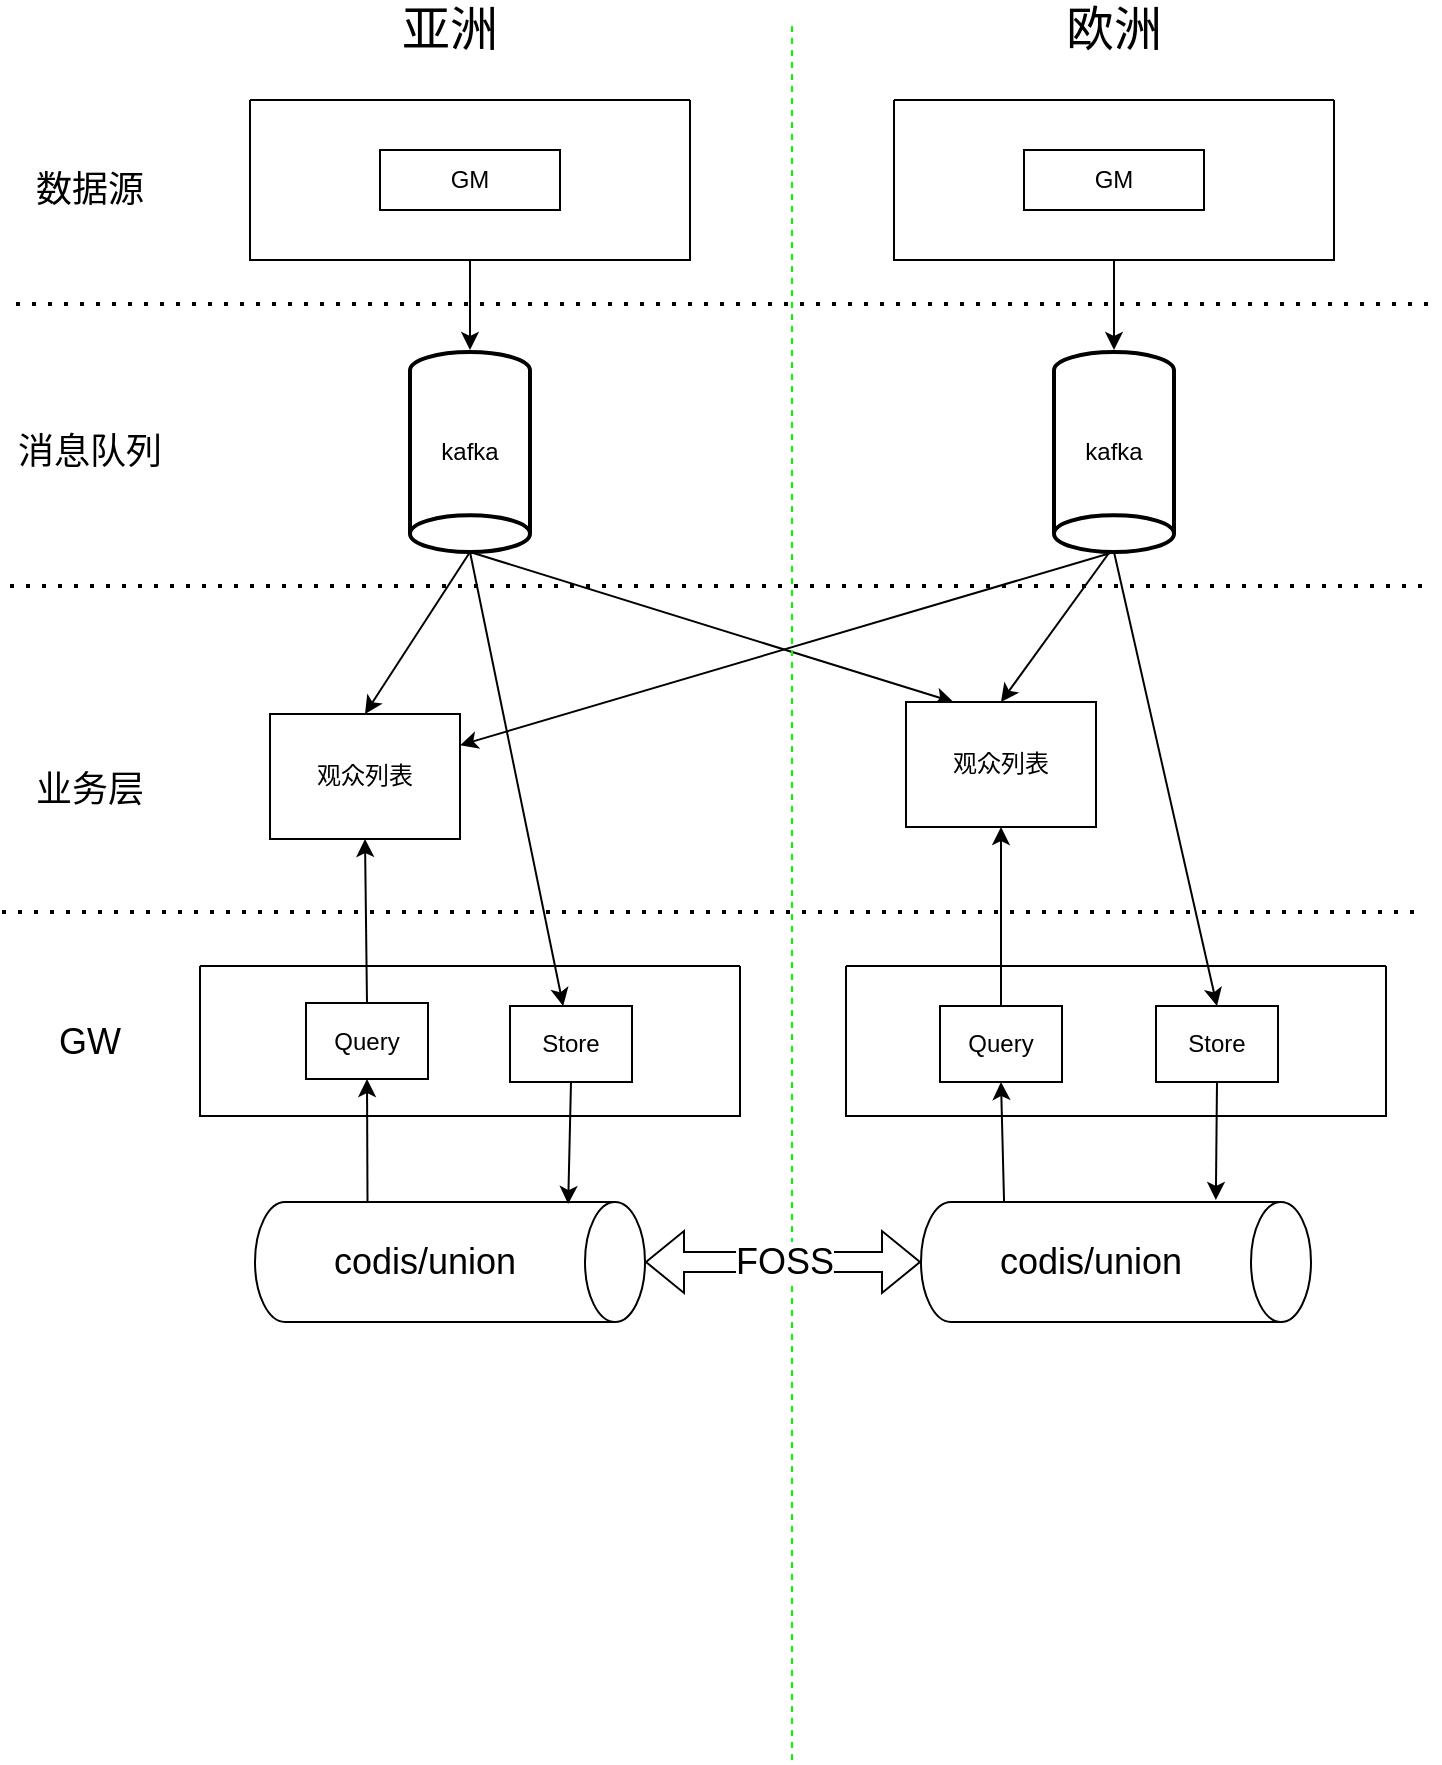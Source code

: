 <mxfile version="16.5.6" type="github">
  <diagram id="gsZYS-V4wySIiN6geGYU" name="Page-1">
    <mxGraphModel dx="1422" dy="771" grid="0" gridSize="10" guides="1" tooltips="1" connect="1" arrows="1" fold="1" page="1" pageScale="1" pageWidth="827" pageHeight="1169" math="0" shadow="0">
      <root>
        <mxCell id="0" />
        <mxCell id="1" parent="0" />
        <mxCell id="m6_ld3KDYOjiRSKoo81R-40" style="edgeStyle=orthogonalEdgeStyle;rounded=0;orthogonalLoop=1;jettySize=auto;html=1;exitX=0.5;exitY=1;exitDx=0;exitDy=0;entryX=0.5;entryY=0;entryDx=0;entryDy=0;" edge="1" parent="1" source="m6_ld3KDYOjiRSKoo81R-1">
          <mxGeometry relative="1" as="geometry">
            <mxPoint x="290" y="225" as="targetPoint" />
          </mxGeometry>
        </mxCell>
        <mxCell id="m6_ld3KDYOjiRSKoo81R-1" value="" style="swimlane;startSize=0;" vertex="1" parent="1">
          <mxGeometry x="180" y="100" width="220" height="80" as="geometry" />
        </mxCell>
        <mxCell id="m6_ld3KDYOjiRSKoo81R-2" value="GM" style="rounded=0;whiteSpace=wrap;html=1;" vertex="1" parent="m6_ld3KDYOjiRSKoo81R-1">
          <mxGeometry x="65" y="25" width="90" height="30" as="geometry" />
        </mxCell>
        <mxCell id="m6_ld3KDYOjiRSKoo81R-49" style="rounded=0;orthogonalLoop=1;jettySize=auto;html=1;exitX=1;exitY=0.5;exitDx=0;exitDy=0;exitPerimeter=0;entryX=0.5;entryY=0;entryDx=0;entryDy=0;fontSize=18;" edge="1" parent="1" source="m6_ld3KDYOjiRSKoo81R-11" target="m6_ld3KDYOjiRSKoo81R-110">
          <mxGeometry relative="1" as="geometry">
            <mxPoint x="238.5" y="425.5" as="targetPoint" />
          </mxGeometry>
        </mxCell>
        <mxCell id="m6_ld3KDYOjiRSKoo81R-94" style="edgeStyle=none;rounded=0;orthogonalLoop=1;jettySize=auto;html=1;exitX=1;exitY=0.5;exitDx=0;exitDy=0;exitPerimeter=0;fontSize=18;startArrow=none;startFill=0;strokeColor=#000000;" edge="1" parent="1" source="m6_ld3KDYOjiRSKoo81R-11" target="m6_ld3KDYOjiRSKoo81R-86">
          <mxGeometry relative="1" as="geometry" />
        </mxCell>
        <mxCell id="m6_ld3KDYOjiRSKoo81R-102" style="edgeStyle=none;rounded=0;orthogonalLoop=1;jettySize=auto;html=1;exitX=1;exitY=0.5;exitDx=0;exitDy=0;exitPerimeter=0;entryX=0.25;entryY=0;entryDx=0;entryDy=0;fontSize=18;startArrow=none;startFill=0;strokeColor=#000000;" edge="1" parent="1" source="m6_ld3KDYOjiRSKoo81R-11" target="m6_ld3KDYOjiRSKoo81R-105">
          <mxGeometry relative="1" as="geometry">
            <mxPoint x="551.5" y="422.5" as="targetPoint" />
          </mxGeometry>
        </mxCell>
        <mxCell id="m6_ld3KDYOjiRSKoo81R-11" value="kafka" style="strokeWidth=2;html=1;shape=mxgraph.flowchart.direct_data;whiteSpace=wrap;direction=south;" vertex="1" parent="1">
          <mxGeometry x="260" y="226" width="60" height="100" as="geometry" />
        </mxCell>
        <mxCell id="m6_ld3KDYOjiRSKoo81R-21" value="" style="endArrow=none;dashed=1;html=1;dashPattern=1 3;strokeWidth=2;rounded=0;" edge="1" parent="1">
          <mxGeometry width="50" height="50" relative="1" as="geometry">
            <mxPoint x="63" y="202" as="sourcePoint" />
            <mxPoint x="773" y="202" as="targetPoint" />
          </mxGeometry>
        </mxCell>
        <mxCell id="m6_ld3KDYOjiRSKoo81R-34" value="" style="endArrow=none;dashed=1;html=1;dashPattern=1 3;strokeWidth=2;rounded=0;" edge="1" parent="1">
          <mxGeometry width="50" height="50" relative="1" as="geometry">
            <mxPoint x="60" y="343" as="sourcePoint" />
            <mxPoint x="770" y="343" as="targetPoint" />
          </mxGeometry>
        </mxCell>
        <mxCell id="m6_ld3KDYOjiRSKoo81R-42" value="&lt;font style=&quot;font-size: 18px&quot;&gt;数据源&lt;/font&gt;" style="text;html=1;strokeColor=none;fillColor=none;align=center;verticalAlign=middle;whiteSpace=wrap;rounded=0;" vertex="1" parent="1">
          <mxGeometry x="70" y="130" width="60" height="30" as="geometry" />
        </mxCell>
        <mxCell id="m6_ld3KDYOjiRSKoo81R-44" value="&lt;font style=&quot;font-size: 18px&quot;&gt;消息队列&lt;/font&gt;" style="text;html=1;strokeColor=none;fillColor=none;align=center;verticalAlign=middle;whiteSpace=wrap;rounded=0;" vertex="1" parent="1">
          <mxGeometry x="60" y="260" width="80" height="32" as="geometry" />
        </mxCell>
        <mxCell id="m6_ld3KDYOjiRSKoo81R-45" value="&lt;font style=&quot;font-size: 18px&quot;&gt;业务层&lt;br&gt;&lt;/font&gt;" style="text;html=1;strokeColor=none;fillColor=none;align=center;verticalAlign=middle;whiteSpace=wrap;rounded=0;" vertex="1" parent="1">
          <mxGeometry x="60" y="428.5" width="80" height="32" as="geometry" />
        </mxCell>
        <mxCell id="m6_ld3KDYOjiRSKoo81R-47" value="" style="endArrow=none;dashed=1;html=1;rounded=0;fontSize=18;strokeColor=#00FF00;" edge="1" parent="1">
          <mxGeometry width="50" height="50" relative="1" as="geometry">
            <mxPoint x="451" y="930" as="sourcePoint" />
            <mxPoint x="451" y="60" as="targetPoint" />
          </mxGeometry>
        </mxCell>
        <mxCell id="m6_ld3KDYOjiRSKoo81R-63" style="rounded=0;orthogonalLoop=1;jettySize=auto;html=1;fontSize=18;entryX=0.5;entryY=0;entryDx=0;entryDy=0;" edge="1" parent="1" target="m6_ld3KDYOjiRSKoo81R-105">
          <mxGeometry relative="1" as="geometry">
            <mxPoint x="551.5" y="422.5" as="targetPoint" />
            <mxPoint x="612" y="323" as="sourcePoint" />
          </mxGeometry>
        </mxCell>
        <mxCell id="m6_ld3KDYOjiRSKoo81R-98" style="edgeStyle=none;rounded=0;orthogonalLoop=1;jettySize=auto;html=1;exitX=1;exitY=0.5;exitDx=0;exitDy=0;exitPerimeter=0;entryX=0.5;entryY=0;entryDx=0;entryDy=0;fontSize=18;startArrow=none;startFill=0;strokeColor=#000000;" edge="1" parent="1" source="m6_ld3KDYOjiRSKoo81R-54" target="m6_ld3KDYOjiRSKoo81R-89">
          <mxGeometry relative="1" as="geometry" />
        </mxCell>
        <mxCell id="m6_ld3KDYOjiRSKoo81R-103" style="edgeStyle=none;rounded=0;orthogonalLoop=1;jettySize=auto;html=1;exitX=1;exitY=0.5;exitDx=0;exitDy=0;exitPerimeter=0;entryX=1;entryY=0.25;entryDx=0;entryDy=0;fontSize=18;startArrow=none;startFill=0;strokeColor=#000000;" edge="1" parent="1" source="m6_ld3KDYOjiRSKoo81R-54" target="m6_ld3KDYOjiRSKoo81R-110">
          <mxGeometry relative="1" as="geometry">
            <mxPoint x="253.75" y="425.5" as="targetPoint" />
          </mxGeometry>
        </mxCell>
        <mxCell id="m6_ld3KDYOjiRSKoo81R-54" value="kafka" style="strokeWidth=2;html=1;shape=mxgraph.flowchart.direct_data;whiteSpace=wrap;direction=south;" vertex="1" parent="1">
          <mxGeometry x="582" y="226" width="60" height="100" as="geometry" />
        </mxCell>
        <mxCell id="m6_ld3KDYOjiRSKoo81R-66" style="edgeStyle=orthogonalEdgeStyle;rounded=0;orthogonalLoop=1;jettySize=auto;html=1;exitX=0.5;exitY=1;exitDx=0;exitDy=0;entryX=0.5;entryY=0;entryDx=0;entryDy=0;" edge="1" parent="1" source="m6_ld3KDYOjiRSKoo81R-67">
          <mxGeometry relative="1" as="geometry">
            <mxPoint x="612" y="225" as="targetPoint" />
          </mxGeometry>
        </mxCell>
        <mxCell id="m6_ld3KDYOjiRSKoo81R-67" value="" style="swimlane;startSize=0;" vertex="1" parent="1">
          <mxGeometry x="502" y="100" width="220" height="80" as="geometry" />
        </mxCell>
        <mxCell id="m6_ld3KDYOjiRSKoo81R-68" value="GM" style="rounded=0;whiteSpace=wrap;html=1;" vertex="1" parent="m6_ld3KDYOjiRSKoo81R-67">
          <mxGeometry x="65" y="25" width="90" height="30" as="geometry" />
        </mxCell>
        <mxCell id="m6_ld3KDYOjiRSKoo81R-73" value="&lt;font style=&quot;font-size: 24px&quot;&gt;亚洲&lt;/font&gt;" style="text;html=1;strokeColor=none;fillColor=none;align=center;verticalAlign=middle;whiteSpace=wrap;rounded=0;fontSize=18;" vertex="1" parent="1">
          <mxGeometry x="250" y="50" width="60" height="30" as="geometry" />
        </mxCell>
        <mxCell id="m6_ld3KDYOjiRSKoo81R-74" value="&lt;font style=&quot;font-size: 24px&quot;&gt;欧洲&lt;/font&gt;" style="text;html=1;strokeColor=none;fillColor=none;align=center;verticalAlign=middle;whiteSpace=wrap;rounded=0;fontSize=18;" vertex="1" parent="1">
          <mxGeometry x="582" y="50" width="60" height="30" as="geometry" />
        </mxCell>
        <mxCell id="m6_ld3KDYOjiRSKoo81R-81" style="edgeStyle=none;rounded=0;orthogonalLoop=1;jettySize=auto;html=1;exitX=0.5;exitY=0;exitDx=0;exitDy=0;exitPerimeter=0;fontSize=18;strokeColor=#000000;shape=flexArrow;startArrow=block;" edge="1" parent="1" source="m6_ld3KDYOjiRSKoo81R-79" target="m6_ld3KDYOjiRSKoo81R-80">
          <mxGeometry relative="1" as="geometry" />
        </mxCell>
        <mxCell id="m6_ld3KDYOjiRSKoo81R-82" value="FOSS" style="edgeLabel;html=1;align=center;verticalAlign=middle;resizable=0;points=[];fontSize=18;" vertex="1" connectable="0" parent="m6_ld3KDYOjiRSKoo81R-81">
          <mxGeometry x="0.152" y="-1" relative="1" as="geometry">
            <mxPoint x="-10" y="-1" as="offset" />
          </mxGeometry>
        </mxCell>
        <mxCell id="m6_ld3KDYOjiRSKoo81R-108" style="edgeStyle=none;rounded=0;orthogonalLoop=1;jettySize=auto;html=1;exitX=0;exitY=0;exitDx=0;exitDy=138.75;exitPerimeter=0;entryX=0.5;entryY=1;entryDx=0;entryDy=0;fontSize=18;startArrow=none;startFill=0;strokeColor=#000000;" edge="1" parent="1" source="m6_ld3KDYOjiRSKoo81R-79" target="m6_ld3KDYOjiRSKoo81R-84">
          <mxGeometry relative="1" as="geometry" />
        </mxCell>
        <mxCell id="m6_ld3KDYOjiRSKoo81R-79" value="&lt;span&gt;codis/union&lt;/span&gt;" style="shape=cylinder3;whiteSpace=wrap;html=1;boundedLbl=1;backgroundOutline=1;size=15;fontSize=18;direction=south;" vertex="1" parent="1">
          <mxGeometry x="182.5" y="651" width="195" height="60" as="geometry" />
        </mxCell>
        <mxCell id="m6_ld3KDYOjiRSKoo81R-80" value="&lt;span&gt;codis/union&lt;/span&gt;" style="shape=cylinder3;whiteSpace=wrap;html=1;boundedLbl=1;backgroundOutline=1;size=15;fontSize=18;direction=south;" vertex="1" parent="1">
          <mxGeometry x="515.5" y="651" width="195" height="60" as="geometry" />
        </mxCell>
        <mxCell id="m6_ld3KDYOjiRSKoo81R-83" value="" style="swimlane;startSize=0;" vertex="1" parent="1">
          <mxGeometry x="155" y="533" width="270" height="75" as="geometry" />
        </mxCell>
        <mxCell id="m6_ld3KDYOjiRSKoo81R-84" value="Query" style="rounded=0;whiteSpace=wrap;html=1;" vertex="1" parent="m6_ld3KDYOjiRSKoo81R-83">
          <mxGeometry x="53" y="18.5" width="61" height="38" as="geometry" />
        </mxCell>
        <mxCell id="m6_ld3KDYOjiRSKoo81R-86" value="Store" style="rounded=0;whiteSpace=wrap;html=1;" vertex="1" parent="m6_ld3KDYOjiRSKoo81R-83">
          <mxGeometry x="155" y="20" width="61" height="38" as="geometry" />
        </mxCell>
        <mxCell id="m6_ld3KDYOjiRSKoo81R-85" value="&lt;font style=&quot;font-size: 18px&quot;&gt;GW&lt;br&gt;&lt;/font&gt;" style="text;html=1;strokeColor=none;fillColor=none;align=center;verticalAlign=middle;whiteSpace=wrap;rounded=0;" vertex="1" parent="1">
          <mxGeometry x="60" y="554.5" width="80" height="32" as="geometry" />
        </mxCell>
        <mxCell id="m6_ld3KDYOjiRSKoo81R-87" value="" style="swimlane;startSize=0;" vertex="1" parent="1">
          <mxGeometry x="478" y="533" width="270" height="75" as="geometry" />
        </mxCell>
        <mxCell id="m6_ld3KDYOjiRSKoo81R-88" value="Query" style="rounded=0;whiteSpace=wrap;html=1;" vertex="1" parent="m6_ld3KDYOjiRSKoo81R-87">
          <mxGeometry x="47" y="20" width="61" height="38" as="geometry" />
        </mxCell>
        <mxCell id="m6_ld3KDYOjiRSKoo81R-89" value="Store" style="rounded=0;whiteSpace=wrap;html=1;" vertex="1" parent="m6_ld3KDYOjiRSKoo81R-87">
          <mxGeometry x="155" y="20" width="61" height="38" as="geometry" />
        </mxCell>
        <mxCell id="m6_ld3KDYOjiRSKoo81R-95" style="edgeStyle=none;rounded=0;orthogonalLoop=1;jettySize=auto;html=1;exitX=0.5;exitY=1;exitDx=0;exitDy=0;fontSize=18;startArrow=none;startFill=0;strokeColor=#000000;entryX=0.017;entryY=0.197;entryDx=0;entryDy=0;entryPerimeter=0;" edge="1" parent="1" source="m6_ld3KDYOjiRSKoo81R-86" target="m6_ld3KDYOjiRSKoo81R-79">
          <mxGeometry relative="1" as="geometry">
            <mxPoint x="341" y="649" as="targetPoint" />
          </mxGeometry>
        </mxCell>
        <mxCell id="m6_ld3KDYOjiRSKoo81R-97" style="edgeStyle=none;rounded=0;orthogonalLoop=1;jettySize=auto;html=1;entryX=0.5;entryY=1;entryDx=0;entryDy=0;fontSize=18;startArrow=none;startFill=0;strokeColor=#000000;exitX=0.5;exitY=0;exitDx=0;exitDy=0;" edge="1" parent="1" source="m6_ld3KDYOjiRSKoo81R-88" target="m6_ld3KDYOjiRSKoo81R-105">
          <mxGeometry relative="1" as="geometry">
            <mxPoint x="518" y="487" as="sourcePoint" />
          </mxGeometry>
        </mxCell>
        <mxCell id="m6_ld3KDYOjiRSKoo81R-99" style="edgeStyle=none;rounded=0;orthogonalLoop=1;jettySize=auto;html=1;fontSize=18;startArrow=none;startFill=0;strokeColor=#000000;entryX=0.5;entryY=1;entryDx=0;entryDy=0;exitX=0;exitY=0.787;exitDx=0;exitDy=0;exitPerimeter=0;" edge="1" parent="1" source="m6_ld3KDYOjiRSKoo81R-80" target="m6_ld3KDYOjiRSKoo81R-88">
          <mxGeometry relative="1" as="geometry">
            <mxPoint x="513" y="621" as="sourcePoint" />
            <mxPoint x="556" y="649" as="targetPoint" />
          </mxGeometry>
        </mxCell>
        <mxCell id="m6_ld3KDYOjiRSKoo81R-100" style="edgeStyle=none;rounded=0;orthogonalLoop=1;jettySize=auto;html=1;exitX=0.5;exitY=1;exitDx=0;exitDy=0;entryX=-0.017;entryY=0.244;entryDx=0;entryDy=0;entryPerimeter=0;fontSize=18;startArrow=none;startFill=0;strokeColor=#000000;" edge="1" parent="1" source="m6_ld3KDYOjiRSKoo81R-89" target="m6_ld3KDYOjiRSKoo81R-80">
          <mxGeometry relative="1" as="geometry" />
        </mxCell>
        <mxCell id="m6_ld3KDYOjiRSKoo81R-104" value="" style="endArrow=none;dashed=1;html=1;dashPattern=1 3;strokeWidth=2;rounded=0;" edge="1" parent="1">
          <mxGeometry width="50" height="50" relative="1" as="geometry">
            <mxPoint x="56" y="506" as="sourcePoint" />
            <mxPoint x="766" y="506" as="targetPoint" />
          </mxGeometry>
        </mxCell>
        <mxCell id="m6_ld3KDYOjiRSKoo81R-105" value="观众列表" style="rounded=0;whiteSpace=wrap;html=1;" vertex="1" parent="1">
          <mxGeometry x="508" y="401" width="95" height="62.5" as="geometry" />
        </mxCell>
        <mxCell id="m6_ld3KDYOjiRSKoo81R-109" style="edgeStyle=none;rounded=0;orthogonalLoop=1;jettySize=auto;html=1;exitX=0.5;exitY=0;exitDx=0;exitDy=0;entryX=0.5;entryY=1;entryDx=0;entryDy=0;fontSize=18;startArrow=none;startFill=0;strokeColor=#000000;" edge="1" parent="1" source="m6_ld3KDYOjiRSKoo81R-84" target="m6_ld3KDYOjiRSKoo81R-110">
          <mxGeometry relative="1" as="geometry">
            <mxPoint x="237.5" y="463.5" as="targetPoint" />
          </mxGeometry>
        </mxCell>
        <mxCell id="m6_ld3KDYOjiRSKoo81R-110" value="观众列表" style="rounded=0;whiteSpace=wrap;html=1;" vertex="1" parent="1">
          <mxGeometry x="190" y="407" width="95" height="62.5" as="geometry" />
        </mxCell>
      </root>
    </mxGraphModel>
  </diagram>
</mxfile>
